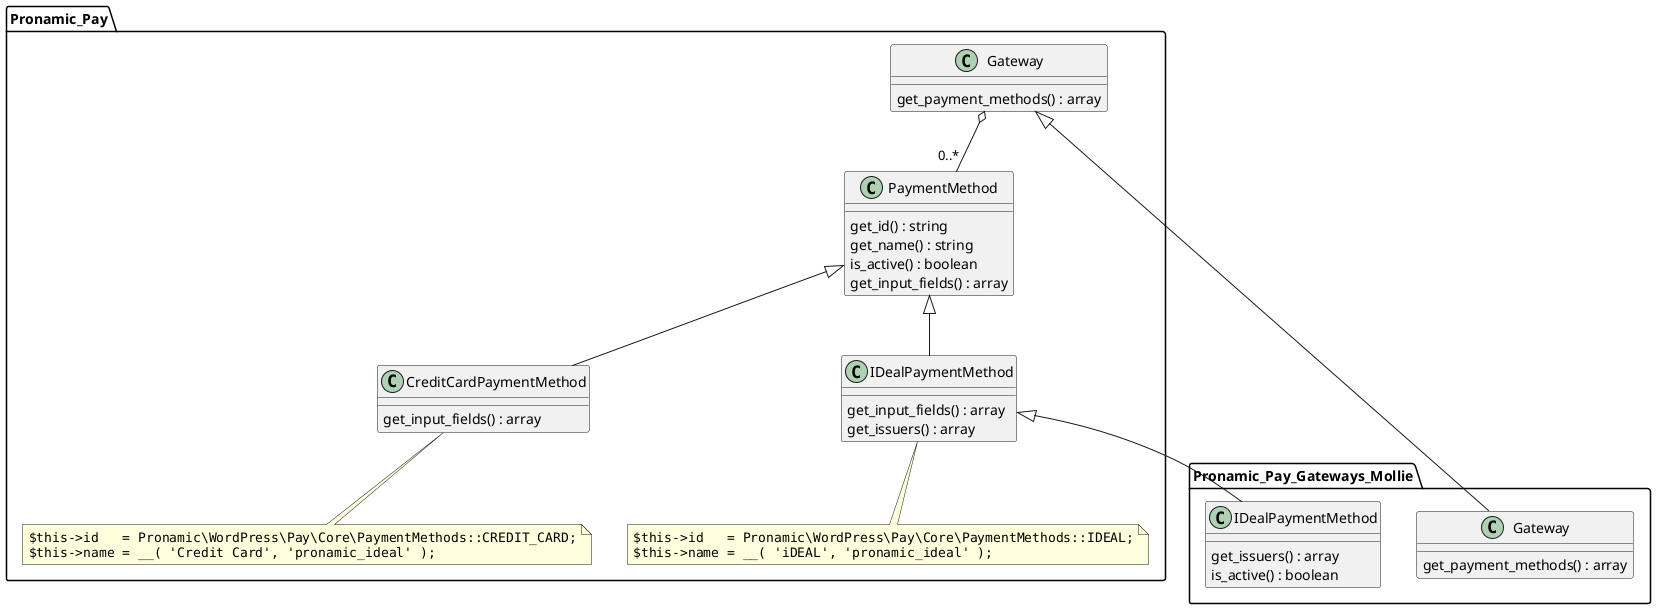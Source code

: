 @startuml

namespace Pronamic_Pay {
	class Gateway {
		get_payment_methods() : array
	}
	
	class PaymentMethod {
		get_id() : string
		get_name() : string
		is_active() : boolean
		get_input_fields() : array
	}

	Gateway o-- "0..*" PaymentMethod

	class IDealPaymentMethod extends PaymentMethod {
		get_input_fields() : array
		get_issuers() : array
	}

	note bottom of IDealPaymentMethod
		""$this->id   = Pronamic\WordPress\Pay\Core\PaymentMethods::IDEAL;""
		""$this->name = __( 'iDEAL', 'pronamic_ideal' );""
	end note

	class CreditCardPaymentMethod extends PaymentMethod {
		get_input_fields() : array
	}

	note bottom of CreditCardPaymentMethod
		""$this->id   = Pronamic\WordPress\Pay\Core\PaymentMethods::CREDIT_CARD;""
		""$this->name = __( 'Credit Card', 'pronamic_ideal' );""
	end note
}

namespace Pronamic_Pay_Gateways_Mollie {
	class Gateway extends Pronamic_Pay.Gateway {
		get_payment_methods() : array
	}

	class IDealPaymentMethod extends Pronamic_Pay.IDealPaymentMethod {
		get_issuers() : array
		is_active() : boolean
	}
}

@enduml
